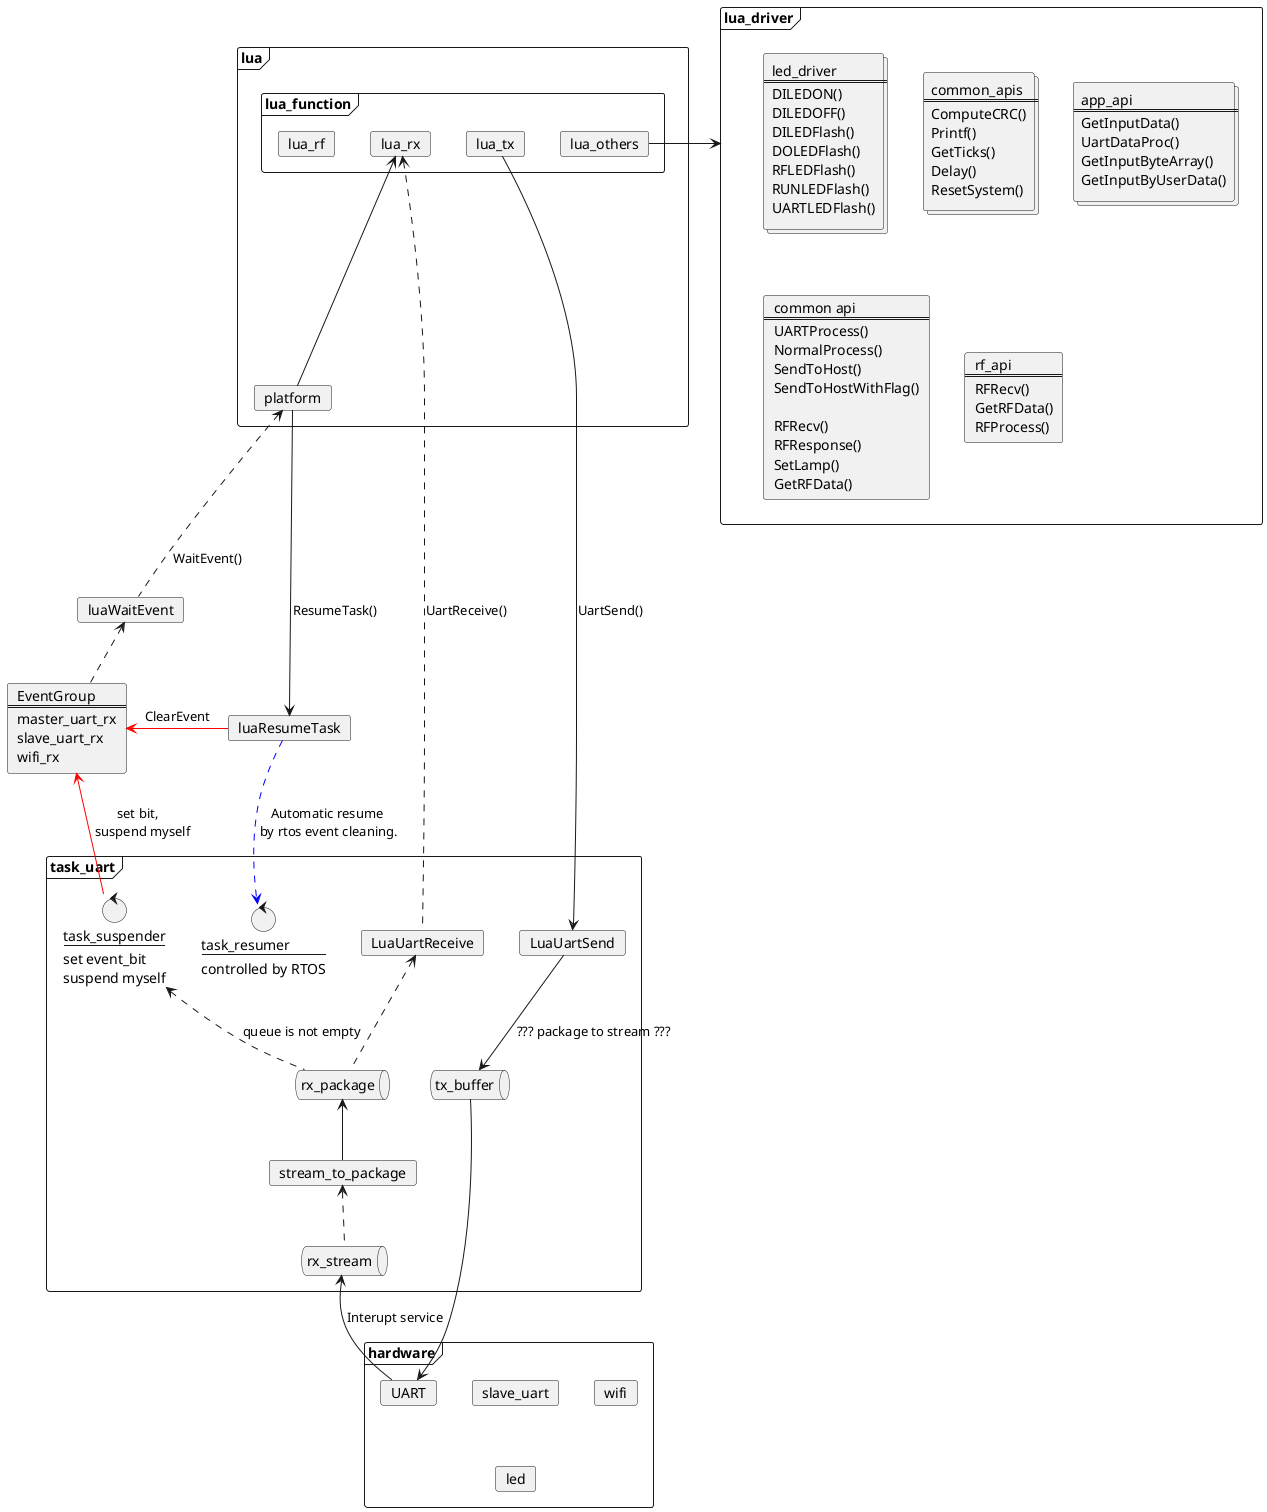 @startuml

frame lua{
    frame lua_function{
        card lua_rx
        card lua_tx
        card lua_others
        card lua_rf
    }
    card platform
    lua_rx <-- platform
}
card luaWaitEvent
card luaResumeTask

card EventGroup[
EventGroup
===
master_uart_rx
slave_uart_rx
wifi_rx
]


frame task_uart{
    control task_suspender[
    task_suspender
    ---
    set event_bit
    suspend myself
    ]
    control task_resumer[
    task_resumer
    ---
    controlled by RTOS
    ]

    card LuaUartReceive
    card LuaUartSend
    queue rx_stream
    queue tx_buffer
    card stream_to_package
    queue rx_package

}

lua_rx <-[dashed]- LuaUartReceive : UartReceive()

frame lua_driver{

    collections led_driver[
    led_driver
    ===
    DILEDON()
    DILEDOFF()
    DILEDFlash()
    DOLEDFlash()
    RFLEDFlash()
    RUNLEDFlash()
    UARTLEDFlash()
    ]
    collections common_apid[
    common_apis
    ===
    ComputeCRC()
    Printf()
    GetTicks()
    Delay()
    ResetSystem()
    ]

    collections app_api[
    app_api
    ===
    GetInputData()
    UartDataProc()
    GetInputByteArray()
    GetInputByUserData()
    ]

    card common_api[
    common api
    ===
    UARTProcess()
    NormalProcess()
    SendToHost()
    SendToHostWithFlag()

    RFRecv()
    RFResponse()
    SetLamp()
    GetRFData()
    ]

    card rf_api[
    rf_api
    ===
    RFRecv()
    GetRFData()
    RFProcess()
    ]

}

platform <-[dashed]- luaWaitEvent:  WaitEvent()
luaWaitEvent <-[dashed]- EventGroup
platform --> luaResumeTask  : ResumeTask()
EventGroup <-[#red] luaResumeTask : ClearEvent
luaResumeTask -[#blue,dashed]-> task_resumer : Automatic resume \nby rtos event cleaning.

task_suspender <-[dashed]- rx_package:  queue is not empty



EventGroup <-[#red]- task_suspender : set bit,  \n suspend myself


LuaUartReceive <-[dashed]- rx_package
rx_package <-- stream_to_package
stream_to_package <-[dashed]- rx_stream

lua_tx --> LuaUartSend : UartSend()
LuaUartSend --> tx_buffer : ??? package to stream ???

frame hardware{
    card UART
    card slave_uart
    card wifi
    card led
}

rx_stream <-- UART : Interupt service
tx_buffer ---> UART

lua_others -> lua_driver

@enduml